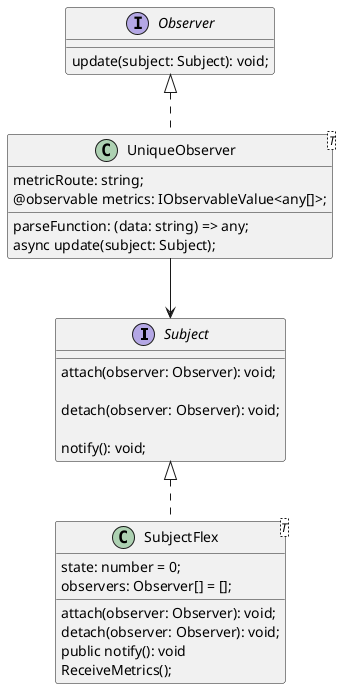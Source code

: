 @startuml observer-ts-class
interface Subject {
    attach(observer: Observer): void;

    detach(observer: Observer): void;

    notify(): void;
}
class SubjectFlex<T> implements Subject {
    state: number = 0;
    observers: Observer[] = [];
    attach(observer: Observer): void;
    detach(observer: Observer): void;
    public notify(): void
    ReceiveMetrics();
}
interface Observer {
    update(subject: Subject): void;
}
class UniqueObserver<T> implements Observer{
    metricRoute: string;
    @observable metrics: IObservableValue<any[]>;
    parseFunction: (data: string) => any;
    async update(subject: Subject);
}
UniqueObserver --> Subject
@enduml
